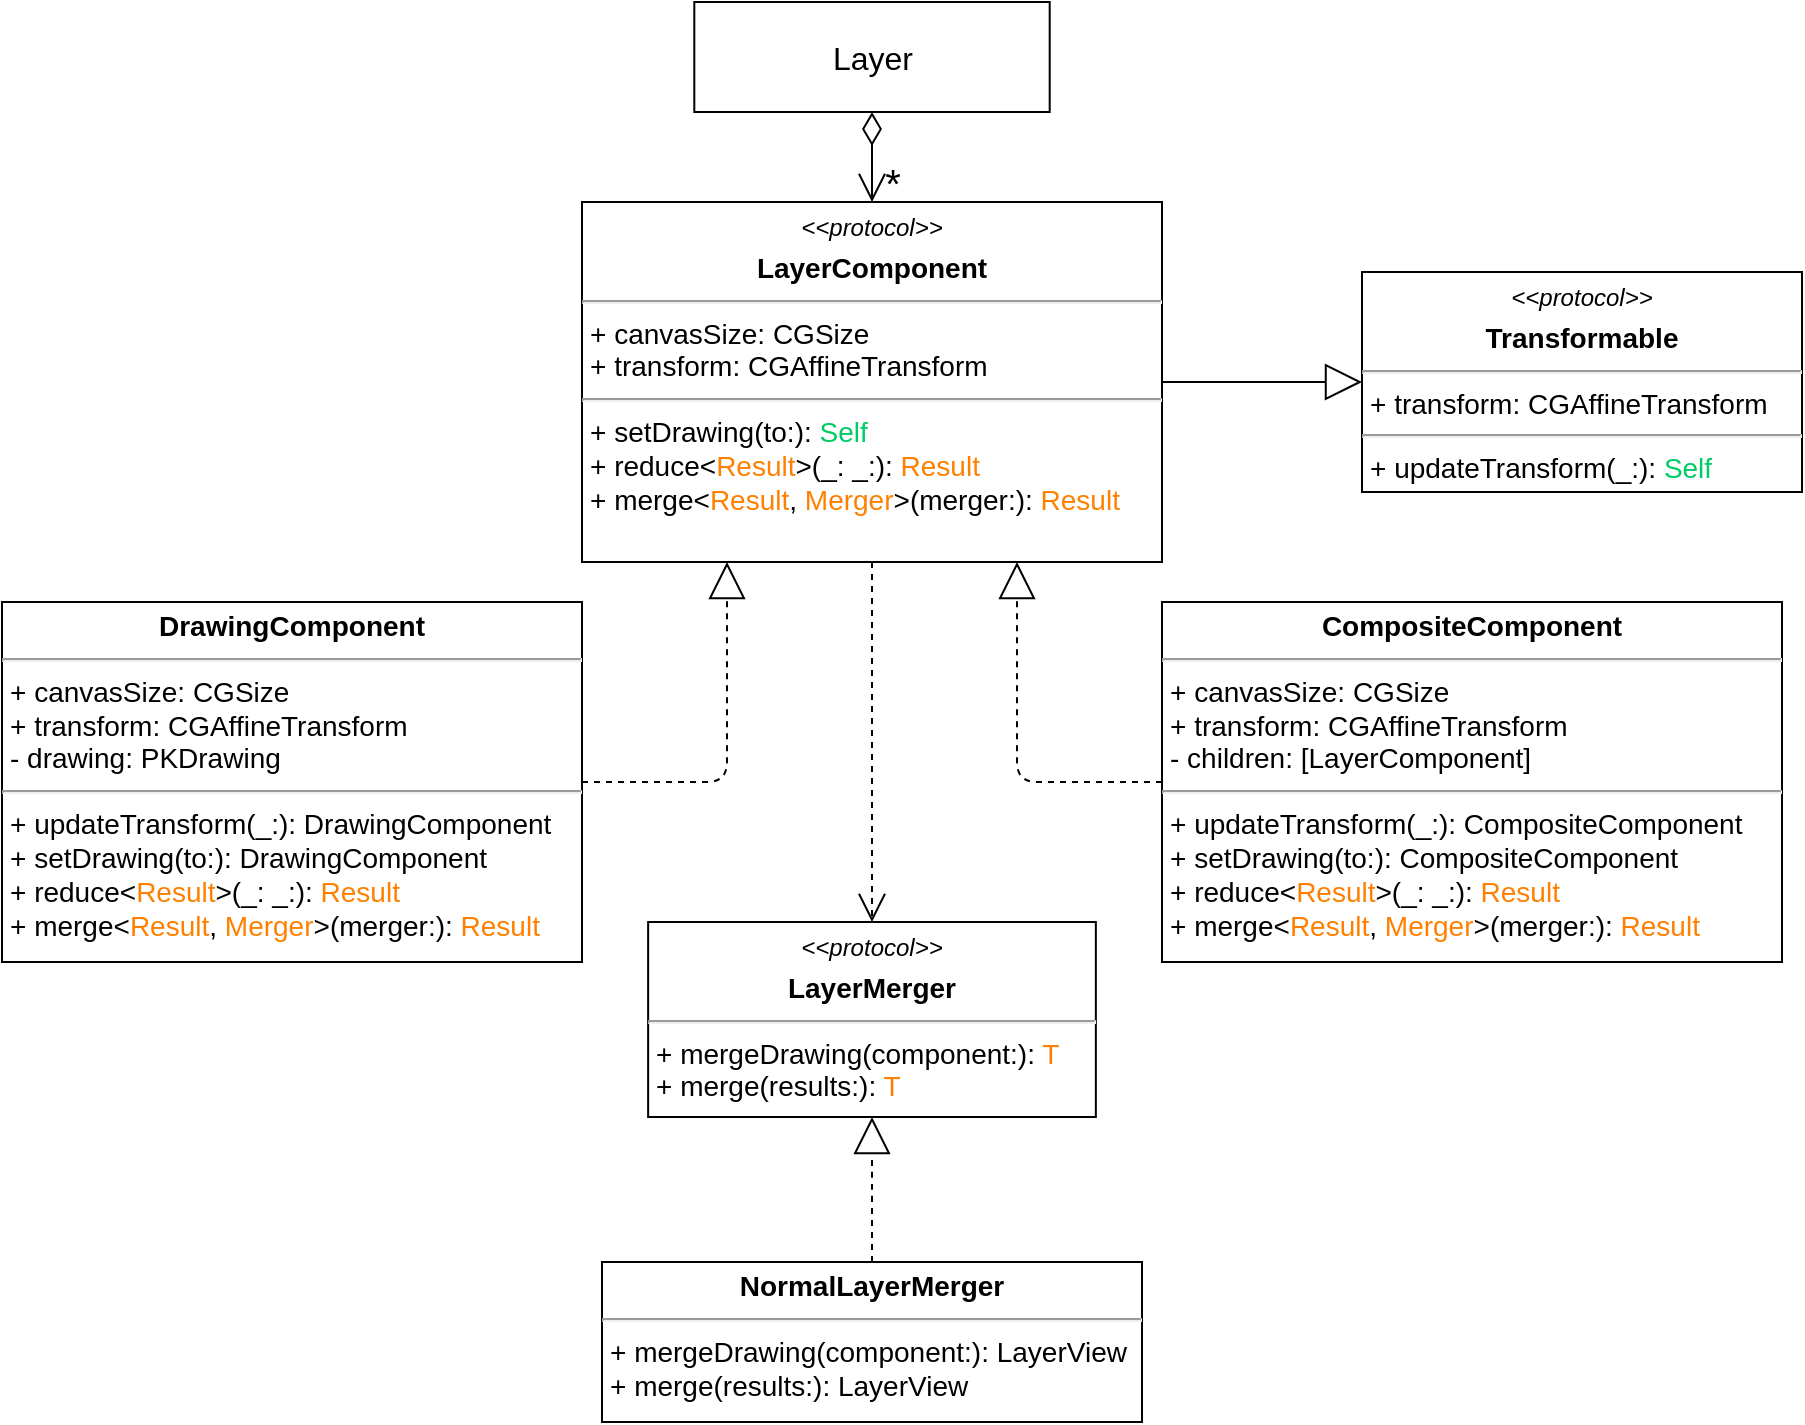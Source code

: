 <mxfile version="14.5.1" type="device"><diagram id="fhBqnHq1IshxXnvw0Y61" name="Class Diagram"><mxGraphModel dx="1214" dy="1900" grid="1" gridSize="10" guides="1" tooltips="1" connect="1" arrows="1" fold="1" page="1" pageScale="1" pageWidth="850" pageHeight="1100" math="0" shadow="0"><root><mxCell id="0"/><mxCell id="1" parent="0"/><mxCell id="DaHeIRnf_k36PP9J369p-17" value="&lt;span style=&quot;font-size: 16px&quot;&gt;Layer&lt;/span&gt;" style="html=1;" parent="1" vertex="1"><mxGeometry x="386.154" y="-1070" width="177.692" height="55" as="geometry"/></mxCell><mxCell id="xdwN0gesJsT51s9RYLmh-3" value="" style="endArrow=open;html=1;endSize=12;startArrow=diamondThin;startSize=14;startFill=0;edgeStyle=orthogonalEdgeStyle;align=left;verticalAlign=bottom;exitX=0.5;exitY=1;exitDx=0;exitDy=0;entryX=0.5;entryY=0;entryDx=0;entryDy=0;" parent="1" source="DaHeIRnf_k36PP9J369p-17" target="ZWbJn4TwBTb2dnejoRNE-4" edge="1"><mxGeometry x="575.904" y="-891" as="geometry"><mxPoint x="575.904" y="-943.5" as="sourcePoint"/><mxPoint x="475.0" y="-930" as="targetPoint"/><Array as="points"/><mxPoint as="offset"/></mxGeometry></mxCell><mxCell id="B9GgPpZfASMCrUFnl4ox-1" value="&lt;font style=&quot;font-size: 20px&quot;&gt;*&lt;/font&gt;" style="edgeLabel;html=1;align=center;verticalAlign=middle;resizable=0;points=[];" parent="xdwN0gesJsT51s9RYLmh-3" vertex="1" connectable="0"><mxGeometry relative="1" as="geometry"><mxPoint x="9.42" y="12" as="offset"/></mxGeometry></mxCell><mxCell id="xdwN0gesJsT51s9RYLmh-7" value="" style="endArrow=block;endSize=16;endFill=0;html=1;fontSize=15;exitX=0;exitY=0.5;exitDx=0;exitDy=0;entryX=0.75;entryY=1;entryDx=0;entryDy=0;edgeStyle=orthogonalEdgeStyle;dashed=1;" parent="1" source="ZWbJn4TwBTb2dnejoRNE-5" target="ZWbJn4TwBTb2dnejoRNE-4" edge="1"><mxGeometry width="160" relative="1" as="geometry"><mxPoint x="534.09" y="-590.0" as="sourcePoint"/><mxPoint x="508.08" y="-695" as="targetPoint"/><Array as="points"><mxPoint x="548" y="-680"/></Array></mxGeometry></mxCell><mxCell id="xdwN0gesJsT51s9RYLmh-8" value="" style="endArrow=block;endSize=16;endFill=0;html=1;fontSize=15;exitX=1;exitY=0.5;exitDx=0;exitDy=0;entryX=0.25;entryY=1;entryDx=0;entryDy=0;edgeStyle=orthogonalEdgeStyle;dashed=1;" parent="1" source="ZWbJn4TwBTb2dnejoRNE-1" target="ZWbJn4TwBTb2dnejoRNE-4" edge="1"><mxGeometry width="160" relative="1" as="geometry"><mxPoint x="395.58" y="-642.5" as="sourcePoint"/><mxPoint x="433.08" y="-695" as="targetPoint"/></mxGeometry></mxCell><mxCell id="xdwN0gesJsT51s9RYLmh-9" value="" style="endArrow=block;endSize=16;endFill=0;html=1;fontSize=15;exitX=1;exitY=0.5;exitDx=0;exitDy=0;entryX=0;entryY=0.5;entryDx=0;entryDy=0;edgeStyle=orthogonalEdgeStyle;" parent="1" source="ZWbJn4TwBTb2dnejoRNE-4" target="ZWbJn4TwBTb2dnejoRNE-6" edge="1"><mxGeometry width="160" relative="1" as="geometry"><mxPoint x="545.58" y="-722.5" as="sourcePoint"/><mxPoint x="520.909" y="-400" as="targetPoint"/><Array as="points"><mxPoint x="690" y="-880"/></Array></mxGeometry></mxCell><mxCell id="B9GgPpZfASMCrUFnl4ox-3" value="" style="endArrow=open;endSize=12;dashed=1;html=1;exitX=0.5;exitY=1;exitDx=0;exitDy=0;entryX=0.5;entryY=0;entryDx=0;entryDy=0;" parent="1" source="ZWbJn4TwBTb2dnejoRNE-4" target="ZWbJn4TwBTb2dnejoRNE-7" edge="1"><mxGeometry width="160" relative="1" as="geometry"><mxPoint x="470.58" y="-695" as="sourcePoint"/><mxPoint x="469.43" y="-660" as="targetPoint"/></mxGeometry></mxCell><mxCell id="B9GgPpZfASMCrUFnl4ox-5" value="" style="endArrow=block;endSize=16;endFill=0;html=1;fontSize=15;exitX=0.5;exitY=0;exitDx=0;exitDy=0;entryX=0.5;entryY=1;entryDx=0;entryDy=0;edgeStyle=orthogonalEdgeStyle;dashed=1;" parent="1" source="ZWbJn4TwBTb2dnejoRNE-8" target="ZWbJn4TwBTb2dnejoRNE-7" edge="1"><mxGeometry width="160" relative="1" as="geometry"><mxPoint x="348.65" y="-715" as="sourcePoint"/><mxPoint x="311.15" y="-767.5" as="targetPoint"/><Array as="points"><mxPoint x="474.92" y="-480"/><mxPoint x="474.92" y="-480"/></Array></mxGeometry></mxCell><mxCell id="ZWbJn4TwBTb2dnejoRNE-1" value="&lt;p style=&quot;margin: 4px 0px 0px ; text-align: center ; font-size: 14px&quot;&gt;&lt;b style=&quot;font-size: 14px&quot;&gt;DrawingComponent&lt;/b&gt;&lt;/p&gt;&lt;hr style=&quot;font-size: 14px&quot;&gt;&lt;p style=&quot;margin: 0px 0px 0px 4px ; font-size: 14px&quot;&gt;+ canvasSize: CGSize&lt;/p&gt;&lt;p style=&quot;margin: 0px 0px 0px 4px ; font-size: 14px&quot;&gt;+&amp;nbsp;transform: CGAffineTransform&lt;/p&gt;&lt;p style=&quot;margin: 0px 0px 0px 4px ; font-size: 14px&quot;&gt;-&amp;nbsp;drawing: PKDrawing&amp;nbsp;&lt;/p&gt;&lt;hr style=&quot;font-size: 14px&quot;&gt;&lt;p style=&quot;margin: 0px 0px 0px 4px ; font-size: 14px&quot;&gt;+ updateTransform(_:): DrawingComponent&lt;br&gt;&lt;/p&gt;&lt;p style=&quot;margin: 0px 0px 0px 4px ; font-size: 14px&quot;&gt;+ setDrawing(to:): DrawingComponent&lt;/p&gt;&lt;p style=&quot;margin: 0px 0px 0px 4px ; font-size: 14px&quot;&gt;+ reduce&amp;lt;&lt;font color=&quot;#ff8000&quot;&gt;Result&lt;/font&gt;&amp;gt;(_: _:): &lt;font color=&quot;#ff8000&quot;&gt;Result&lt;/font&gt;&lt;/p&gt;&lt;p style=&quot;margin: 0px 0px 0px 4px ; font-size: 14px&quot;&gt;+&amp;nbsp;merge&amp;lt;&lt;font color=&quot;#ff8000&quot;&gt;Result&lt;/font&gt;, &lt;font color=&quot;#ff8000&quot;&gt;Merger&lt;/font&gt;&amp;gt;(merger:): &lt;font color=&quot;#ff8000&quot;&gt;Result&lt;/font&gt;&lt;/p&gt;" style="verticalAlign=top;align=left;overflow=fill;fontSize=14;fontFamily=Helvetica;html=1;" vertex="1" parent="1"><mxGeometry x="40" y="-770" width="290" height="180" as="geometry"/></mxCell><mxCell id="ZWbJn4TwBTb2dnejoRNE-4" value="&lt;p style=&quot;margin: 4px 0px 0px ; text-align: center ; font-size: 14px&quot;&gt;&lt;i style=&quot;font-size: 12px&quot;&gt;&amp;lt;&amp;lt;protocol&amp;gt;&amp;gt;&lt;/i&gt;&lt;b style=&quot;font-size: 14px&quot;&gt;&lt;br&gt;&lt;/b&gt;&lt;/p&gt;&lt;p style=&quot;margin: 4px 0px 0px ; text-align: center ; font-size: 14px&quot;&gt;&lt;b style=&quot;font-size: 14px&quot;&gt;LayerComponent&lt;/b&gt;&lt;/p&gt;&lt;hr style=&quot;font-size: 14px&quot;&gt;&lt;p style=&quot;margin: 0px 0px 0px 4px ; font-size: 14px&quot;&gt;+ canvasSize: CGSize&lt;/p&gt;&lt;p style=&quot;margin: 0px 0px 0px 4px ; font-size: 14px&quot;&gt;+&amp;nbsp;transform: CGAffineTransform&lt;br&gt;&lt;/p&gt;&lt;hr style=&quot;font-size: 14px&quot;&gt;&lt;p style=&quot;margin: 0px 0px 0px 4px ; font-size: 14px&quot;&gt;+ setDrawing(to:): &lt;font color=&quot;#00cc66&quot;&gt;Self&lt;/font&gt;&lt;/p&gt;&lt;p style=&quot;margin: 0px 0px 0px 4px&quot;&gt;+ reduce&amp;lt;&lt;font color=&quot;#ff8000&quot;&gt;Result&lt;/font&gt;&amp;gt;(_: _:):&amp;nbsp;&lt;font color=&quot;#ff8000&quot;&gt;Result&lt;/font&gt;&lt;/p&gt;&lt;p style=&quot;margin: 0px 0px 0px 4px&quot;&gt;+&amp;nbsp;merge&amp;lt;&lt;font color=&quot;#ff8000&quot;&gt;Result&lt;/font&gt;,&amp;nbsp;&lt;font color=&quot;#ff8000&quot;&gt;Merger&lt;/font&gt;&amp;gt;(merger:):&amp;nbsp;&lt;font color=&quot;#ff8000&quot;&gt;Result&lt;/font&gt;&lt;/p&gt;" style="verticalAlign=top;align=left;overflow=fill;fontSize=14;fontFamily=Helvetica;html=1;" vertex="1" parent="1"><mxGeometry x="330" y="-970" width="290" height="180" as="geometry"/></mxCell><mxCell id="ZWbJn4TwBTb2dnejoRNE-5" value="&lt;p style=&quot;margin: 4px 0px 0px ; text-align: center ; font-size: 14px&quot;&gt;&lt;b style=&quot;font-size: 14px&quot;&gt;CompositeComponent&lt;/b&gt;&lt;/p&gt;&lt;hr style=&quot;font-size: 14px&quot;&gt;&lt;p style=&quot;margin: 0px 0px 0px 4px ; font-size: 14px&quot;&gt;+ canvasSize: CGSize&lt;/p&gt;&lt;p style=&quot;margin: 0px 0px 0px 4px ; font-size: 14px&quot;&gt;+&amp;nbsp;transform: CGAffineTransform&lt;/p&gt;&lt;p style=&quot;margin: 0px 0px 0px 4px ; font-size: 14px&quot;&gt;-&amp;nbsp;children: [LayerComponent]&amp;nbsp;&lt;/p&gt;&lt;hr style=&quot;font-size: 14px&quot;&gt;&lt;p style=&quot;margin: 0px 0px 0px 4px ; font-size: 14px&quot;&gt;+ updateTransform(_:): CompositeComponent&lt;br&gt;&lt;/p&gt;&lt;p style=&quot;margin: 0px 0px 0px 4px ; font-size: 14px&quot;&gt;+ setDrawing(to:): CompositeComponent&lt;/p&gt;&lt;p style=&quot;margin: 0px 0px 0px 4px ; font-size: 14px&quot;&gt;+ reduce&amp;lt;&lt;font color=&quot;#ff8000&quot;&gt;Result&lt;/font&gt;&amp;gt;(_: _:): &lt;font color=&quot;#ff8000&quot;&gt;Result&lt;/font&gt;&lt;/p&gt;&lt;p style=&quot;margin: 0px 0px 0px 4px ; font-size: 14px&quot;&gt;+&amp;nbsp;merge&amp;lt;&lt;font color=&quot;#ff8000&quot;&gt;Result&lt;/font&gt;, &lt;font color=&quot;#ff8000&quot;&gt;Merger&lt;/font&gt;&amp;gt;(merger:): &lt;font color=&quot;#ff8000&quot;&gt;Result&lt;/font&gt;&lt;/p&gt;" style="verticalAlign=top;align=left;overflow=fill;fontSize=14;fontFamily=Helvetica;html=1;" vertex="1" parent="1"><mxGeometry x="620" y="-770" width="310" height="180" as="geometry"/></mxCell><mxCell id="ZWbJn4TwBTb2dnejoRNE-6" value="&lt;p style=&quot;margin: 4px 0px 0px ; text-align: center ; font-size: 14px&quot;&gt;&lt;i style=&quot;font-size: 12px&quot;&gt;&amp;lt;&amp;lt;protocol&amp;gt;&amp;gt;&lt;/i&gt;&lt;b style=&quot;font-size: 14px&quot;&gt;&lt;br&gt;&lt;/b&gt;&lt;/p&gt;&lt;p style=&quot;margin: 4px 0px 0px ; text-align: center ; font-size: 14px&quot;&gt;&lt;b style=&quot;font-size: 14px&quot;&gt;Transformable&lt;/b&gt;&lt;/p&gt;&lt;hr style=&quot;font-size: 14px&quot;&gt;&lt;p style=&quot;margin: 0px 0px 0px 4px ; font-size: 14px&quot;&gt;&lt;span&gt;+&amp;nbsp;transform: CGAffineTransform&lt;/span&gt;&lt;br&gt;&lt;/p&gt;&lt;hr style=&quot;font-size: 14px&quot;&gt;&lt;p style=&quot;margin: 0px 0px 0px 4px ; font-size: 14px&quot;&gt;+ updateTransform(_:): &lt;font color=&quot;#00cc66&quot;&gt;Self&lt;/font&gt;&lt;/p&gt;" style="verticalAlign=top;align=left;overflow=fill;fontSize=14;fontFamily=Helvetica;html=1;" vertex="1" parent="1"><mxGeometry x="720" y="-935" width="220" height="110" as="geometry"/></mxCell><mxCell id="ZWbJn4TwBTb2dnejoRNE-7" value="&lt;p style=&quot;margin: 4px 0px 0px ; text-align: center ; font-size: 14px&quot;&gt;&lt;i style=&quot;font-size: 12px&quot;&gt;&amp;lt;&amp;lt;protocol&amp;gt;&amp;gt;&lt;/i&gt;&lt;b style=&quot;font-size: 14px&quot;&gt;&lt;br&gt;&lt;/b&gt;&lt;/p&gt;&lt;p style=&quot;margin: 4px 0px 0px ; text-align: center&quot;&gt;&lt;b&gt;LayerMerger&lt;/b&gt;&lt;/p&gt;&lt;hr style=&quot;font-size: 14px&quot;&gt;&lt;p style=&quot;margin: 0px 0px 0px 4px ; font-size: 14px&quot;&gt;+ mergeDrawing(component:): &lt;font color=&quot;#ff8000&quot;&gt;T&lt;/font&gt;&lt;/p&gt;&lt;p style=&quot;margin: 0px 0px 0px 4px ; font-size: 14px&quot;&gt;+ merge(results:): &lt;font color=&quot;#ff8000&quot;&gt;T&lt;/font&gt;&lt;/p&gt;" style="verticalAlign=top;align=left;overflow=fill;fontSize=14;fontFamily=Helvetica;html=1;" vertex="1" parent="1"><mxGeometry x="363.07" y="-610" width="223.85" height="97.5" as="geometry"/></mxCell><mxCell id="ZWbJn4TwBTb2dnejoRNE-8" value="&lt;p style=&quot;margin: 4px 0px 0px ; text-align: center&quot;&gt;&lt;b&gt;NormalLayerMerger&lt;/b&gt;&lt;/p&gt;&lt;hr style=&quot;font-size: 14px&quot;&gt;&lt;p style=&quot;margin: 0px 0px 0px 4px ; font-size: 14px&quot;&gt;&lt;span&gt;+ mergeDrawing(component:): LayerView&lt;/span&gt;&lt;/p&gt;&lt;p style=&quot;margin: 0px 0px 0px 4px&quot;&gt;+ merge(results:): LayerView&lt;/p&gt;" style="verticalAlign=top;align=left;overflow=fill;fontSize=14;fontFamily=Helvetica;html=1;" vertex="1" parent="1"><mxGeometry x="340" y="-440" width="270" height="80" as="geometry"/></mxCell></root></mxGraphModel></diagram></mxfile>